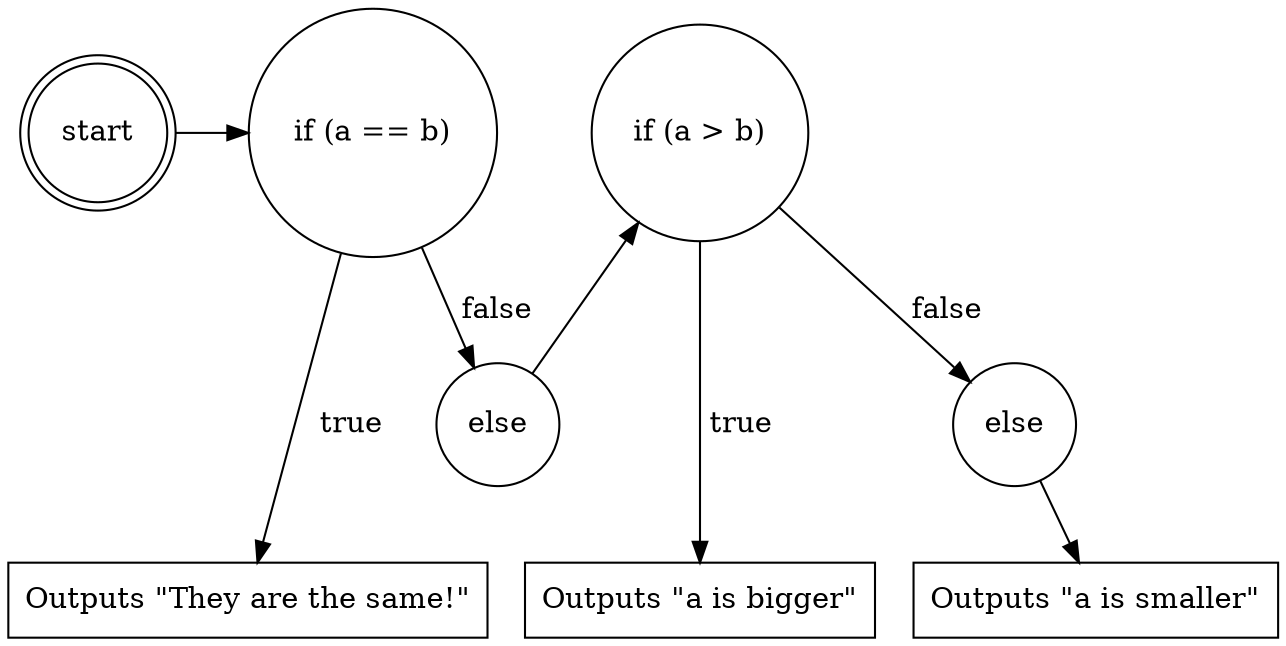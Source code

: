 digraph ifelse {
// Created by Levi Schuck
	node [shape=circle];
	subgraph {
		rank=same;
		start [shape=doublecircle];
		if [label="if (a == b)"];
		if2 [label="if (a > b)"];
		
	}
	
	subgraph {
		rank=same;
		else [label="else"];
		else2 [label="else"];
	}
	subgraph {
		rank=same;
		node [shape=box];
		code [label="Outputs \"They are the same!\""];
		code2 [label="Outputs \"a is bigger\""];
		code3 [label="Outputs \"a is smaller\""];
	}
	

	start -> if;
	if -> code [label=" true"];
	if -> else [label=" false"];
	else -> if2;
	if2 -> code2 [label=" true"];
	if2 -> else2 [label=" false"];
	else2 -> code3;
}